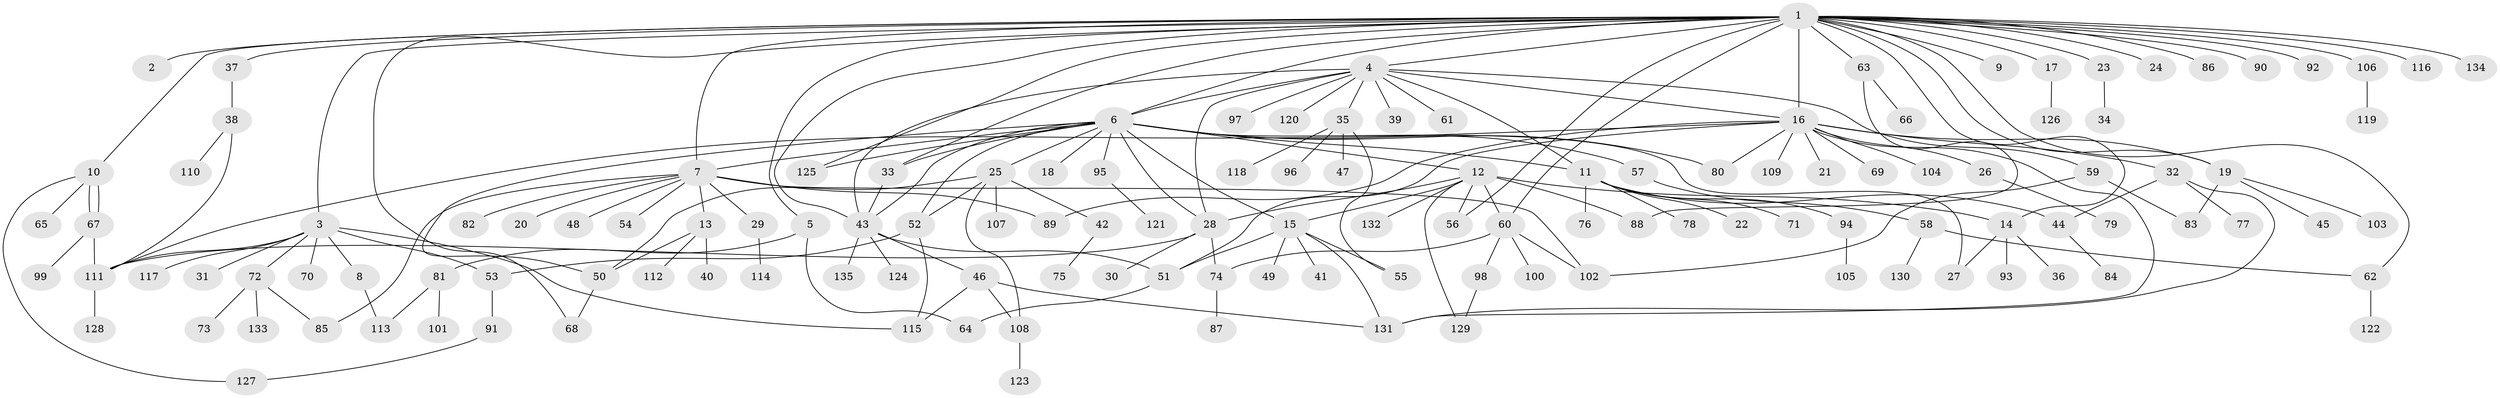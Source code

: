 // coarse degree distribution, {28: 0.009433962264150943, 1: 0.5471698113207547, 9: 0.018867924528301886, 10: 0.009433962264150943, 3: 0.07547169811320754, 22: 0.009433962264150943, 11: 0.009433962264150943, 5: 0.03773584905660377, 12: 0.009433962264150943, 16: 0.009433962264150943, 2: 0.19811320754716982, 7: 0.02830188679245283, 4: 0.02830188679245283, 8: 0.009433962264150943}
// Generated by graph-tools (version 1.1) at 2025/41/03/06/25 10:41:44]
// undirected, 135 vertices, 184 edges
graph export_dot {
graph [start="1"]
  node [color=gray90,style=filled];
  1;
  2;
  3;
  4;
  5;
  6;
  7;
  8;
  9;
  10;
  11;
  12;
  13;
  14;
  15;
  16;
  17;
  18;
  19;
  20;
  21;
  22;
  23;
  24;
  25;
  26;
  27;
  28;
  29;
  30;
  31;
  32;
  33;
  34;
  35;
  36;
  37;
  38;
  39;
  40;
  41;
  42;
  43;
  44;
  45;
  46;
  47;
  48;
  49;
  50;
  51;
  52;
  53;
  54;
  55;
  56;
  57;
  58;
  59;
  60;
  61;
  62;
  63;
  64;
  65;
  66;
  67;
  68;
  69;
  70;
  71;
  72;
  73;
  74;
  75;
  76;
  77;
  78;
  79;
  80;
  81;
  82;
  83;
  84;
  85;
  86;
  87;
  88;
  89;
  90;
  91;
  92;
  93;
  94;
  95;
  96;
  97;
  98;
  99;
  100;
  101;
  102;
  103;
  104;
  105;
  106;
  107;
  108;
  109;
  110;
  111;
  112;
  113;
  114;
  115;
  116;
  117;
  118;
  119;
  120;
  121;
  122;
  123;
  124;
  125;
  126;
  127;
  128;
  129;
  130;
  131;
  132;
  133;
  134;
  135;
  1 -- 2;
  1 -- 3;
  1 -- 4;
  1 -- 5;
  1 -- 6;
  1 -- 7;
  1 -- 9;
  1 -- 10;
  1 -- 14;
  1 -- 16;
  1 -- 17;
  1 -- 19;
  1 -- 23;
  1 -- 24;
  1 -- 33;
  1 -- 37;
  1 -- 43;
  1 -- 56;
  1 -- 60;
  1 -- 62;
  1 -- 63;
  1 -- 68;
  1 -- 86;
  1 -- 90;
  1 -- 92;
  1 -- 106;
  1 -- 116;
  1 -- 125;
  1 -- 134;
  3 -- 8;
  3 -- 31;
  3 -- 53;
  3 -- 70;
  3 -- 72;
  3 -- 111;
  3 -- 115;
  3 -- 117;
  4 -- 6;
  4 -- 11;
  4 -- 16;
  4 -- 28;
  4 -- 35;
  4 -- 39;
  4 -- 43;
  4 -- 59;
  4 -- 61;
  4 -- 97;
  4 -- 120;
  5 -- 64;
  5 -- 81;
  6 -- 7;
  6 -- 11;
  6 -- 12;
  6 -- 15;
  6 -- 18;
  6 -- 25;
  6 -- 27;
  6 -- 28;
  6 -- 33;
  6 -- 43;
  6 -- 50;
  6 -- 52;
  6 -- 57;
  6 -- 80;
  6 -- 95;
  6 -- 125;
  7 -- 13;
  7 -- 20;
  7 -- 29;
  7 -- 48;
  7 -- 54;
  7 -- 82;
  7 -- 85;
  7 -- 89;
  7 -- 102;
  8 -- 113;
  10 -- 65;
  10 -- 67;
  10 -- 67;
  10 -- 127;
  11 -- 22;
  11 -- 44;
  11 -- 71;
  11 -- 76;
  11 -- 78;
  11 -- 94;
  12 -- 14;
  12 -- 15;
  12 -- 28;
  12 -- 56;
  12 -- 60;
  12 -- 88;
  12 -- 129;
  12 -- 132;
  13 -- 40;
  13 -- 50;
  13 -- 112;
  14 -- 27;
  14 -- 36;
  14 -- 93;
  15 -- 41;
  15 -- 49;
  15 -- 51;
  15 -- 55;
  15 -- 131;
  16 -- 19;
  16 -- 21;
  16 -- 26;
  16 -- 32;
  16 -- 51;
  16 -- 69;
  16 -- 80;
  16 -- 89;
  16 -- 104;
  16 -- 109;
  16 -- 111;
  16 -- 131;
  17 -- 126;
  19 -- 45;
  19 -- 83;
  19 -- 103;
  23 -- 34;
  25 -- 42;
  25 -- 50;
  25 -- 52;
  25 -- 107;
  25 -- 108;
  26 -- 79;
  28 -- 30;
  28 -- 74;
  28 -- 111;
  29 -- 114;
  32 -- 44;
  32 -- 77;
  32 -- 131;
  33 -- 43;
  35 -- 47;
  35 -- 55;
  35 -- 96;
  35 -- 118;
  37 -- 38;
  38 -- 110;
  38 -- 111;
  42 -- 75;
  43 -- 46;
  43 -- 51;
  43 -- 124;
  43 -- 135;
  44 -- 84;
  46 -- 108;
  46 -- 115;
  46 -- 131;
  50 -- 68;
  51 -- 64;
  52 -- 53;
  52 -- 115;
  53 -- 91;
  57 -- 58;
  58 -- 62;
  58 -- 130;
  59 -- 83;
  59 -- 102;
  60 -- 74;
  60 -- 98;
  60 -- 100;
  60 -- 102;
  62 -- 122;
  63 -- 66;
  63 -- 88;
  67 -- 99;
  67 -- 111;
  72 -- 73;
  72 -- 85;
  72 -- 133;
  74 -- 87;
  81 -- 101;
  81 -- 113;
  91 -- 127;
  94 -- 105;
  95 -- 121;
  98 -- 129;
  106 -- 119;
  108 -- 123;
  111 -- 128;
}
